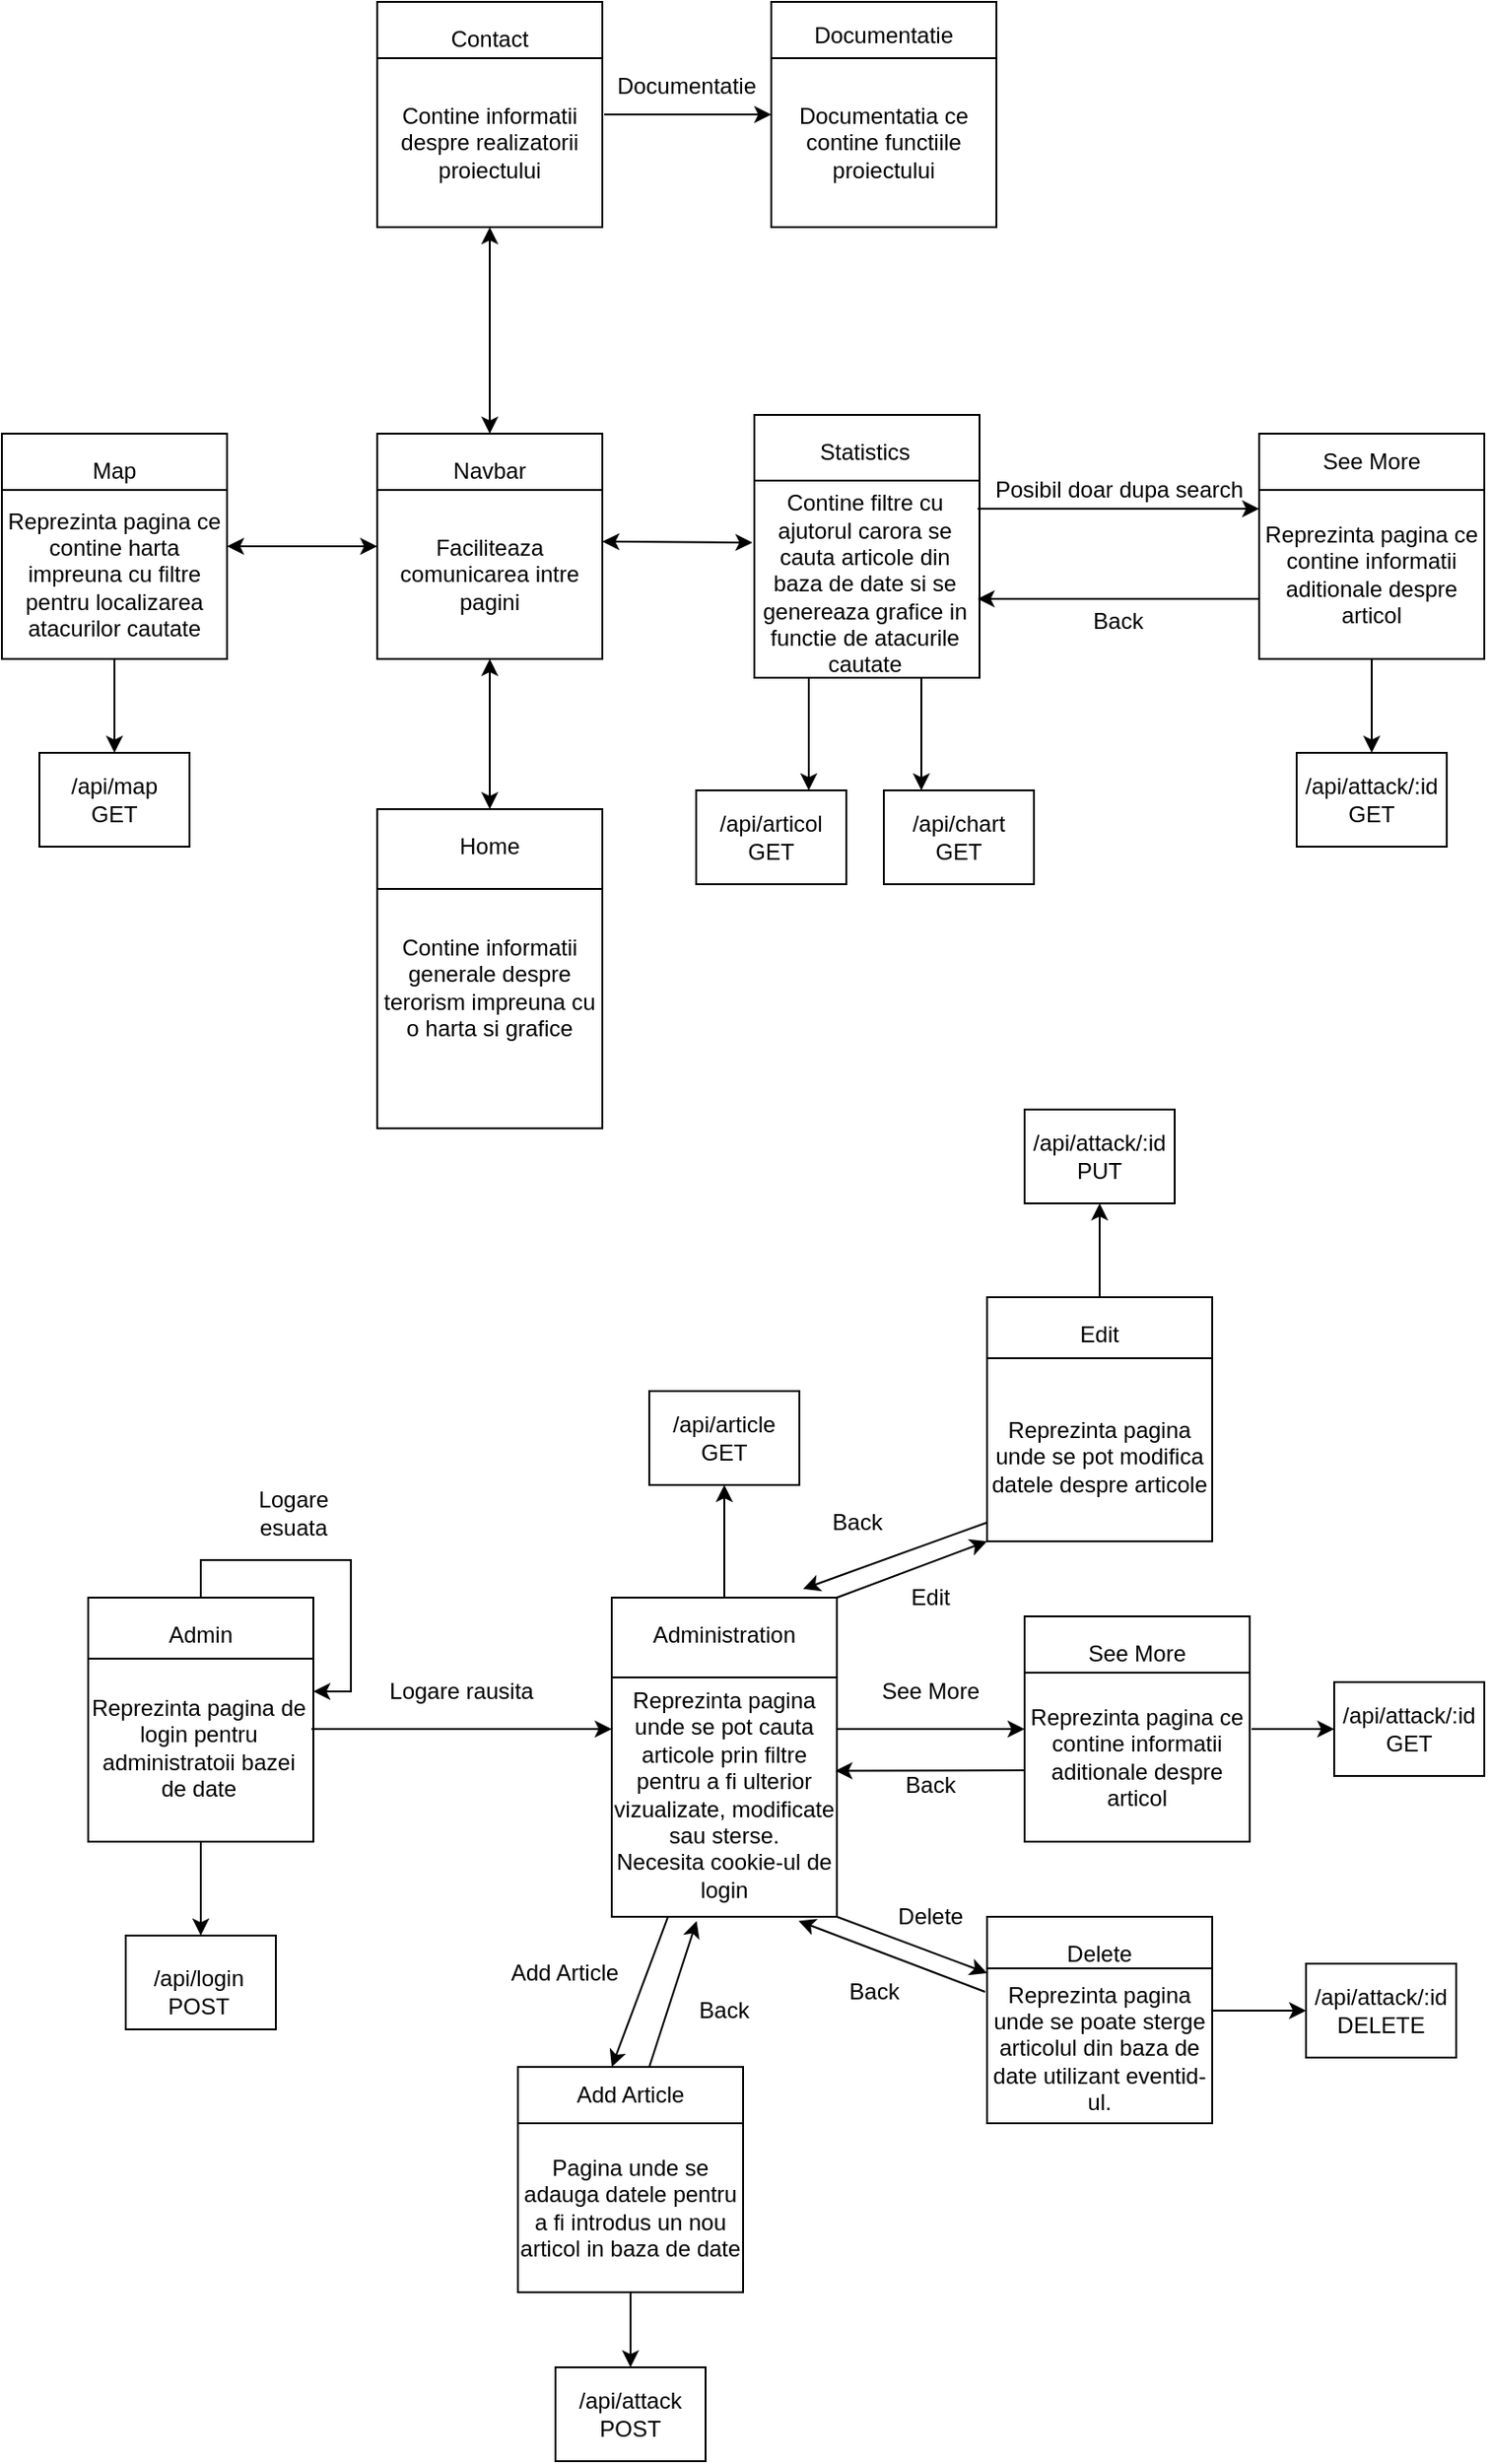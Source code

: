 <mxfile version="14.5.1" type="device"><diagram id="pBKPuqWbOnIOxD5_P45z" name="Page-1"><mxGraphModel dx="1221" dy="681" grid="1" gridSize="10" guides="1" tooltips="1" connect="1" arrows="1" fold="1" page="1" pageScale="1" pageWidth="850" pageHeight="1100" math="0" shadow="0"><root><mxCell id="0"/><mxCell id="1" parent="0"/><mxCell id="vp_EMOWy8XDs6gC2xvlS-1" value="" style="rounded=0;whiteSpace=wrap;html=1;" vertex="1" parent="1"><mxGeometry x="230" y="450" width="120" height="170" as="geometry"/></mxCell><mxCell id="vp_EMOWy8XDs6gC2xvlS-2" value="Home" style="text;html=1;strokeColor=none;fillColor=none;align=center;verticalAlign=middle;whiteSpace=wrap;rounded=0;" vertex="1" parent="1"><mxGeometry x="270" y="460" width="40" height="20" as="geometry"/></mxCell><mxCell id="vp_EMOWy8XDs6gC2xvlS-4" value="" style="endArrow=none;html=1;exitX=0;exitY=0.25;exitDx=0;exitDy=0;entryX=1;entryY=0.25;entryDx=0;entryDy=0;" edge="1" parent="1" source="vp_EMOWy8XDs6gC2xvlS-1" target="vp_EMOWy8XDs6gC2xvlS-1"><mxGeometry width="50" height="50" relative="1" as="geometry"><mxPoint x="280" y="550" as="sourcePoint"/><mxPoint x="330" y="500" as="targetPoint"/></mxGeometry></mxCell><mxCell id="vp_EMOWy8XDs6gC2xvlS-5" value="Contine informatii generale despre terorism impreuna cu o harta si grafice" style="text;html=1;strokeColor=none;fillColor=none;align=center;verticalAlign=middle;whiteSpace=wrap;rounded=0;" vertex="1" parent="1"><mxGeometry x="230" y="500" width="120" height="90" as="geometry"/></mxCell><mxCell id="vp_EMOWy8XDs6gC2xvlS-8" value="" style="rounded=0;whiteSpace=wrap;html=1;" vertex="1" parent="1"><mxGeometry x="230" y="250" width="120" height="120" as="geometry"/></mxCell><mxCell id="vp_EMOWy8XDs6gC2xvlS-9" value="Navbar" style="text;html=1;strokeColor=none;fillColor=none;align=center;verticalAlign=middle;whiteSpace=wrap;rounded=0;" vertex="1" parent="1"><mxGeometry x="230" y="260" width="120" height="20" as="geometry"/></mxCell><mxCell id="vp_EMOWy8XDs6gC2xvlS-10" value="" style="endArrow=none;html=1;entryX=1;entryY=1;entryDx=0;entryDy=0;exitX=0;exitY=0.25;exitDx=0;exitDy=0;" edge="1" parent="1" source="vp_EMOWy8XDs6gC2xvlS-8" target="vp_EMOWy8XDs6gC2xvlS-9"><mxGeometry width="50" height="50" relative="1" as="geometry"><mxPoint x="260" y="340" as="sourcePoint"/><mxPoint x="310" y="290" as="targetPoint"/></mxGeometry></mxCell><mxCell id="vp_EMOWy8XDs6gC2xvlS-11" value="Faciliteaza comunicarea intre pagini" style="text;html=1;strokeColor=none;fillColor=none;align=center;verticalAlign=middle;whiteSpace=wrap;rounded=0;" vertex="1" parent="1"><mxGeometry x="230" y="290" width="120" height="70" as="geometry"/></mxCell><mxCell id="vp_EMOWy8XDs6gC2xvlS-12" value="" style="endArrow=classic;startArrow=classic;html=1;entryX=0.5;entryY=1;entryDx=0;entryDy=0;exitX=0.5;exitY=0;exitDx=0;exitDy=0;" edge="1" parent="1" source="vp_EMOWy8XDs6gC2xvlS-1" target="vp_EMOWy8XDs6gC2xvlS-8"><mxGeometry width="50" height="50" relative="1" as="geometry"><mxPoint x="270" y="430" as="sourcePoint"/><mxPoint x="320" y="380" as="targetPoint"/></mxGeometry></mxCell><mxCell id="vp_EMOWy8XDs6gC2xvlS-14" value="" style="endArrow=classic;startArrow=classic;html=1;exitX=1;exitY=0.25;exitDx=0;exitDy=0;" edge="1" parent="1" source="vp_EMOWy8XDs6gC2xvlS-11"><mxGeometry width="50" height="50" relative="1" as="geometry"><mxPoint x="360" y="307.5" as="sourcePoint"/><mxPoint x="430" y="308" as="targetPoint"/></mxGeometry></mxCell><mxCell id="vp_EMOWy8XDs6gC2xvlS-15" value="" style="endArrow=classic;startArrow=classic;html=1;" edge="1" parent="1"><mxGeometry width="50" height="50" relative="1" as="geometry"><mxPoint x="150" y="310" as="sourcePoint"/><mxPoint x="230" y="310" as="targetPoint"/></mxGeometry></mxCell><mxCell id="vp_EMOWy8XDs6gC2xvlS-16" value="" style="rounded=0;whiteSpace=wrap;html=1;" vertex="1" parent="1"><mxGeometry x="431" y="240" width="120" height="140" as="geometry"/></mxCell><mxCell id="vp_EMOWy8XDs6gC2xvlS-17" value="" style="rounded=0;whiteSpace=wrap;html=1;" vertex="1" parent="1"><mxGeometry x="30" y="250" width="120" height="120" as="geometry"/></mxCell><mxCell id="vp_EMOWy8XDs6gC2xvlS-18" value="" style="endArrow=none;html=1;entryX=1;entryY=0.25;entryDx=0;entryDy=0;exitX=0;exitY=0.25;exitDx=0;exitDy=0;" edge="1" parent="1" source="vp_EMOWy8XDs6gC2xvlS-16" target="vp_EMOWy8XDs6gC2xvlS-16"><mxGeometry width="50" height="50" relative="1" as="geometry"><mxPoint x="460" y="340" as="sourcePoint"/><mxPoint x="510" y="290" as="targetPoint"/></mxGeometry></mxCell><mxCell id="vp_EMOWy8XDs6gC2xvlS-19" value="" style="endArrow=none;html=1;entryX=1;entryY=0.25;entryDx=0;entryDy=0;exitX=0;exitY=0.25;exitDx=0;exitDy=0;" edge="1" parent="1" source="vp_EMOWy8XDs6gC2xvlS-17" target="vp_EMOWy8XDs6gC2xvlS-17"><mxGeometry width="50" height="50" relative="1" as="geometry"><mxPoint x="60" y="330" as="sourcePoint"/><mxPoint x="110" y="280" as="targetPoint"/></mxGeometry></mxCell><mxCell id="vp_EMOWy8XDs6gC2xvlS-20" value="Map" style="text;html=1;strokeColor=none;fillColor=none;align=center;verticalAlign=middle;whiteSpace=wrap;rounded=0;" vertex="1" parent="1"><mxGeometry x="70" y="260" width="40" height="20" as="geometry"/></mxCell><mxCell id="vp_EMOWy8XDs6gC2xvlS-21" value="Statistics" style="text;html=1;strokeColor=none;fillColor=none;align=center;verticalAlign=middle;whiteSpace=wrap;rounded=0;" vertex="1" parent="1"><mxGeometry x="470" y="250" width="40" height="20" as="geometry"/></mxCell><mxCell id="vp_EMOWy8XDs6gC2xvlS-22" value="" style="endArrow=classic;startArrow=classic;html=1;exitX=0.5;exitY=0;exitDx=0;exitDy=0;" edge="1" parent="1"><mxGeometry width="50" height="50" relative="1" as="geometry"><mxPoint x="290" y="250" as="sourcePoint"/><mxPoint x="290" y="140" as="targetPoint"/></mxGeometry></mxCell><mxCell id="vp_EMOWy8XDs6gC2xvlS-23" value="" style="rounded=0;whiteSpace=wrap;html=1;" vertex="1" parent="1"><mxGeometry x="230" y="20" width="120" height="120" as="geometry"/></mxCell><mxCell id="vp_EMOWy8XDs6gC2xvlS-24" value="" style="endArrow=none;html=1;entryX=1;entryY=0.25;entryDx=0;entryDy=0;exitX=0;exitY=0.25;exitDx=0;exitDy=0;" edge="1" parent="1" source="vp_EMOWy8XDs6gC2xvlS-23" target="vp_EMOWy8XDs6gC2xvlS-23"><mxGeometry width="50" height="50" relative="1" as="geometry"><mxPoint x="260" y="100" as="sourcePoint"/><mxPoint x="310" y="50" as="targetPoint"/></mxGeometry></mxCell><mxCell id="vp_EMOWy8XDs6gC2xvlS-25" value="Contact" style="text;html=1;strokeColor=none;fillColor=none;align=center;verticalAlign=middle;whiteSpace=wrap;rounded=0;" vertex="1" parent="1"><mxGeometry x="270" y="30" width="40" height="20" as="geometry"/></mxCell><mxCell id="vp_EMOWy8XDs6gC2xvlS-26" value="Contine informatii despre realizatorii proiectului" style="text;html=1;strokeColor=none;fillColor=none;align=center;verticalAlign=middle;whiteSpace=wrap;rounded=0;" vertex="1" parent="1"><mxGeometry x="230" y="60" width="120" height="70" as="geometry"/></mxCell><mxCell id="vp_EMOWy8XDs6gC2xvlS-27" value="Contine filtre cu ajutorul carora se cauta articole din baza de date si se genereaza grafice in functie de atacurile cautate" style="text;html=1;strokeColor=none;fillColor=none;align=center;verticalAlign=middle;whiteSpace=wrap;rounded=0;" vertex="1" parent="1"><mxGeometry x="430" y="280" width="120" height="100" as="geometry"/></mxCell><mxCell id="vp_EMOWy8XDs6gC2xvlS-29" value="" style="rounded=0;whiteSpace=wrap;html=1;" vertex="1" parent="1"><mxGeometry x="700" y="250" width="120" height="120" as="geometry"/></mxCell><mxCell id="vp_EMOWy8XDs6gC2xvlS-30" value="" style="endArrow=none;html=1;entryX=1;entryY=0.25;entryDx=0;entryDy=0;exitX=0;exitY=0.25;exitDx=0;exitDy=0;" edge="1" parent="1" source="vp_EMOWy8XDs6gC2xvlS-29" target="vp_EMOWy8XDs6gC2xvlS-29"><mxGeometry width="50" height="50" relative="1" as="geometry"><mxPoint x="730" y="330" as="sourcePoint"/><mxPoint x="780" y="280" as="targetPoint"/></mxGeometry></mxCell><mxCell id="vp_EMOWy8XDs6gC2xvlS-31" value="See More" style="text;html=1;strokeColor=none;fillColor=none;align=center;verticalAlign=middle;whiteSpace=wrap;rounded=0;" vertex="1" parent="1"><mxGeometry x="700" y="250" width="120" height="30" as="geometry"/></mxCell><mxCell id="vp_EMOWy8XDs6gC2xvlS-32" value="Reprezinta pagina ce contine informatii aditionale despre articol" style="text;html=1;strokeColor=none;fillColor=none;align=center;verticalAlign=middle;whiteSpace=wrap;rounded=0;" vertex="1" parent="1"><mxGeometry x="700" y="290" width="120" height="70" as="geometry"/></mxCell><mxCell id="vp_EMOWy8XDs6gC2xvlS-35" value="Posibil doar dupa search" style="text;html=1;align=center;verticalAlign=middle;resizable=0;points=[];autosize=1;" vertex="1" parent="1"><mxGeometry x="550" y="270" width="150" height="20" as="geometry"/></mxCell><mxCell id="vp_EMOWy8XDs6gC2xvlS-36" value="" style="endArrow=classic;html=1;entryX=0;entryY=0;entryDx=0;entryDy=0;" edge="1" parent="1" target="vp_EMOWy8XDs6gC2xvlS-32"><mxGeometry width="50" height="50" relative="1" as="geometry"><mxPoint x="550" y="290" as="sourcePoint"/><mxPoint x="630" y="290" as="targetPoint"/></mxGeometry></mxCell><mxCell id="vp_EMOWy8XDs6gC2xvlS-37" value="" style="endArrow=classic;html=1;" edge="1" parent="1"><mxGeometry width="50" height="50" relative="1" as="geometry"><mxPoint x="700" y="338" as="sourcePoint"/><mxPoint x="550" y="338" as="targetPoint"/></mxGeometry></mxCell><mxCell id="vp_EMOWy8XDs6gC2xvlS-38" value="Back" style="text;html=1;strokeColor=none;fillColor=none;align=center;verticalAlign=middle;whiteSpace=wrap;rounded=0;" vertex="1" parent="1"><mxGeometry x="590" y="340" width="70" height="20" as="geometry"/></mxCell><mxCell id="vp_EMOWy8XDs6gC2xvlS-39" value="Reprezinta pagina ce contine harta impreuna cu filtre pentru localizarea atacurilor cautate" style="text;html=1;strokeColor=none;fillColor=none;align=center;verticalAlign=middle;whiteSpace=wrap;rounded=0;" vertex="1" parent="1"><mxGeometry x="30" y="290" width="120" height="70" as="geometry"/></mxCell><mxCell id="vp_EMOWy8XDs6gC2xvlS-41" value="" style="rounded=0;whiteSpace=wrap;html=1;" vertex="1" parent="1"><mxGeometry x="76" y="870" width="120" height="130" as="geometry"/></mxCell><mxCell id="vp_EMOWy8XDs6gC2xvlS-42" value="Admin" style="text;html=1;strokeColor=none;fillColor=none;align=center;verticalAlign=middle;whiteSpace=wrap;rounded=0;" vertex="1" parent="1"><mxGeometry x="116" y="880" width="40" height="20" as="geometry"/></mxCell><mxCell id="vp_EMOWy8XDs6gC2xvlS-43" value="" style="endArrow=none;html=1;entryX=1;entryY=0.25;entryDx=0;entryDy=0;exitX=0;exitY=0.25;exitDx=0;exitDy=0;" edge="1" parent="1" source="vp_EMOWy8XDs6gC2xvlS-41" target="vp_EMOWy8XDs6gC2xvlS-41"><mxGeometry width="50" height="50" relative="1" as="geometry"><mxPoint x="95" y="970" as="sourcePoint"/><mxPoint x="145" y="920" as="targetPoint"/></mxGeometry></mxCell><mxCell id="vp_EMOWy8XDs6gC2xvlS-44" value="Reprezinta pagina de login pentru administratoii bazei de date" style="text;html=1;strokeColor=none;fillColor=none;align=center;verticalAlign=middle;whiteSpace=wrap;rounded=0;" vertex="1" parent="1"><mxGeometry x="75" y="910" width="120" height="80" as="geometry"/></mxCell><mxCell id="vp_EMOWy8XDs6gC2xvlS-45" value="" style="endArrow=classic;html=1;exitX=1;exitY=0.375;exitDx=0;exitDy=0;exitPerimeter=0;" edge="1" parent="1" source="vp_EMOWy8XDs6gC2xvlS-44"><mxGeometry width="50" height="50" relative="1" as="geometry"><mxPoint x="245" y="950" as="sourcePoint"/><mxPoint x="355" y="940" as="targetPoint"/></mxGeometry></mxCell><mxCell id="vp_EMOWy8XDs6gC2xvlS-46" value="" style="rounded=0;whiteSpace=wrap;html=1;" vertex="1" parent="1"><mxGeometry x="355" y="870" width="120" height="170" as="geometry"/></mxCell><mxCell id="vp_EMOWy8XDs6gC2xvlS-47" value="Logare rausita" style="text;html=1;strokeColor=none;fillColor=none;align=center;verticalAlign=middle;whiteSpace=wrap;rounded=0;" vertex="1" parent="1"><mxGeometry x="210" y="910" width="130" height="20" as="geometry"/></mxCell><mxCell id="vp_EMOWy8XDs6gC2xvlS-48" style="edgeStyle=orthogonalEdgeStyle;rounded=0;orthogonalLoop=1;jettySize=auto;html=1;exitX=0.5;exitY=0;exitDx=0;exitDy=0;" edge="1" parent="1" source="vp_EMOWy8XDs6gC2xvlS-41"><mxGeometry relative="1" as="geometry"><mxPoint x="196" y="920" as="targetPoint"/><Array as="points"><mxPoint x="136" y="850"/><mxPoint x="216" y="850"/><mxPoint x="216" y="920"/><mxPoint x="196" y="920"/></Array></mxGeometry></mxCell><mxCell id="vp_EMOWy8XDs6gC2xvlS-49" value="Logare esuata" style="text;html=1;strokeColor=none;fillColor=none;align=center;verticalAlign=middle;whiteSpace=wrap;rounded=0;" vertex="1" parent="1"><mxGeometry x="156" y="810" width="59" height="30" as="geometry"/></mxCell><mxCell id="vp_EMOWy8XDs6gC2xvlS-50" value="" style="endArrow=none;html=1;entryX=1;entryY=0.25;entryDx=0;entryDy=0;exitX=0;exitY=0.25;exitDx=0;exitDy=0;" edge="1" parent="1" source="vp_EMOWy8XDs6gC2xvlS-46" target="vp_EMOWy8XDs6gC2xvlS-46"><mxGeometry width="50" height="50" relative="1" as="geometry"><mxPoint x="395" y="940" as="sourcePoint"/><mxPoint x="445" y="890" as="targetPoint"/></mxGeometry></mxCell><mxCell id="vp_EMOWy8XDs6gC2xvlS-51" value="Administration" style="text;html=1;strokeColor=none;fillColor=none;align=center;verticalAlign=middle;whiteSpace=wrap;rounded=0;" vertex="1" parent="1"><mxGeometry x="365" y="880" width="100" height="20" as="geometry"/></mxCell><mxCell id="vp_EMOWy8XDs6gC2xvlS-52" value="Reprezinta pagina unde se pot cauta articole prin filtre pentru a fi ulterior vizualizate, modificate sau sterse.&lt;br&gt;Necesita cookie-ul de login" style="text;html=1;strokeColor=none;fillColor=none;align=center;verticalAlign=middle;whiteSpace=wrap;rounded=0;" vertex="1" parent="1"><mxGeometry x="355" y="910" width="120" height="130" as="geometry"/></mxCell><mxCell id="vp_EMOWy8XDs6gC2xvlS-55" value="" style="endArrow=classic;html=1;" edge="1" parent="1"><mxGeometry width="50" height="50" relative="1" as="geometry"><mxPoint x="475" y="870" as="sourcePoint"/><mxPoint x="555" y="840" as="targetPoint"/></mxGeometry></mxCell><mxCell id="vp_EMOWy8XDs6gC2xvlS-56" value="" style="endArrow=classic;html=1;" edge="1" parent="1"><mxGeometry width="50" height="50" relative="1" as="geometry"><mxPoint x="475" y="940" as="sourcePoint"/><mxPoint x="575" y="940" as="targetPoint"/></mxGeometry></mxCell><mxCell id="vp_EMOWy8XDs6gC2xvlS-57" value="" style="endArrow=classic;html=1;entryX=0.85;entryY=-0.027;entryDx=0;entryDy=0;entryPerimeter=0;" edge="1" parent="1" target="vp_EMOWy8XDs6gC2xvlS-46"><mxGeometry width="50" height="50" relative="1" as="geometry"><mxPoint x="555" y="830" as="sourcePoint"/><mxPoint x="545" y="780" as="targetPoint"/></mxGeometry></mxCell><mxCell id="vp_EMOWy8XDs6gC2xvlS-58" value="" style="endArrow=classic;html=1;entryX=1.01;entryY=0.402;entryDx=0;entryDy=0;entryPerimeter=0;" edge="1" parent="1"><mxGeometry width="50" height="50" relative="1" as="geometry"><mxPoint x="575" y="962" as="sourcePoint"/><mxPoint x="474.2" y="962.26" as="targetPoint"/></mxGeometry></mxCell><mxCell id="vp_EMOWy8XDs6gC2xvlS-59" value="" style="endArrow=classic;html=1;" edge="1" parent="1"><mxGeometry width="50" height="50" relative="1" as="geometry"><mxPoint x="475" y="1040" as="sourcePoint"/><mxPoint x="555" y="1070" as="targetPoint"/></mxGeometry></mxCell><mxCell id="vp_EMOWy8XDs6gC2xvlS-60" value="" style="endArrow=classic;html=1;entryX=0.83;entryY=1.017;entryDx=0;entryDy=0;entryPerimeter=0;" edge="1" parent="1" target="vp_EMOWy8XDs6gC2xvlS-52"><mxGeometry width="50" height="50" relative="1" as="geometry"><mxPoint x="554" y="1080" as="sourcePoint"/><mxPoint x="535" y="1100" as="targetPoint"/></mxGeometry></mxCell><mxCell id="vp_EMOWy8XDs6gC2xvlS-61" value="" style="rounded=0;whiteSpace=wrap;html=1;" vertex="1" parent="1"><mxGeometry x="555" y="710" width="120" height="130" as="geometry"/></mxCell><mxCell id="vp_EMOWy8XDs6gC2xvlS-62" value="" style="endArrow=none;html=1;entryX=1;entryY=0.25;entryDx=0;entryDy=0;exitX=0;exitY=0.25;exitDx=0;exitDy=0;" edge="1" parent="1" source="vp_EMOWy8XDs6gC2xvlS-61" target="vp_EMOWy8XDs6gC2xvlS-61"><mxGeometry width="50" height="50" relative="1" as="geometry"><mxPoint x="585" y="800" as="sourcePoint"/><mxPoint x="635" y="750" as="targetPoint"/></mxGeometry></mxCell><mxCell id="vp_EMOWy8XDs6gC2xvlS-63" value="Edit" style="text;html=1;strokeColor=none;fillColor=none;align=center;verticalAlign=middle;whiteSpace=wrap;rounded=0;" vertex="1" parent="1"><mxGeometry x="595" y="720" width="40" height="20" as="geometry"/></mxCell><mxCell id="vp_EMOWy8XDs6gC2xvlS-64" value="Reprezinta pagina unde se pot modifica datele despre articole" style="text;html=1;strokeColor=none;fillColor=none;align=center;verticalAlign=middle;whiteSpace=wrap;rounded=0;" vertex="1" parent="1"><mxGeometry x="555" y="750" width="120" height="90" as="geometry"/></mxCell><mxCell id="vp_EMOWy8XDs6gC2xvlS-65" value="Edit" style="text;html=1;strokeColor=none;fillColor=none;align=center;verticalAlign=middle;whiteSpace=wrap;rounded=0;" vertex="1" parent="1"><mxGeometry x="505" y="860" width="40" height="20" as="geometry"/></mxCell><mxCell id="vp_EMOWy8XDs6gC2xvlS-66" value="Back" style="text;html=1;strokeColor=none;fillColor=none;align=center;verticalAlign=middle;whiteSpace=wrap;rounded=0;" vertex="1" parent="1"><mxGeometry x="466" y="820" width="40" height="20" as="geometry"/></mxCell><mxCell id="vp_EMOWy8XDs6gC2xvlS-67" value="See More" style="text;html=1;strokeColor=none;fillColor=none;align=center;verticalAlign=middle;whiteSpace=wrap;rounded=0;" vertex="1" parent="1"><mxGeometry x="495" y="910" width="60" height="20" as="geometry"/></mxCell><mxCell id="vp_EMOWy8XDs6gC2xvlS-68" value="" style="rounded=0;whiteSpace=wrap;html=1;" vertex="1" parent="1"><mxGeometry x="575" y="880" width="120" height="120" as="geometry"/></mxCell><mxCell id="vp_EMOWy8XDs6gC2xvlS-69" value="" style="endArrow=none;html=1;entryX=1;entryY=0.25;entryDx=0;entryDy=0;exitX=0;exitY=0.25;exitDx=0;exitDy=0;" edge="1" parent="1" source="vp_EMOWy8XDs6gC2xvlS-68" target="vp_EMOWy8XDs6gC2xvlS-68"><mxGeometry width="50" height="50" relative="1" as="geometry"><mxPoint x="625" y="960" as="sourcePoint"/><mxPoint x="675" y="910" as="targetPoint"/></mxGeometry></mxCell><mxCell id="vp_EMOWy8XDs6gC2xvlS-70" value="See More" style="text;html=1;strokeColor=none;fillColor=none;align=center;verticalAlign=middle;whiteSpace=wrap;rounded=0;" vertex="1" parent="1"><mxGeometry x="575" y="890" width="120" height="20" as="geometry"/></mxCell><mxCell id="vp_EMOWy8XDs6gC2xvlS-71" value="Reprezinta pagina ce contine informatii aditionale despre articol" style="text;html=1;strokeColor=none;fillColor=none;align=center;verticalAlign=middle;whiteSpace=wrap;rounded=0;" vertex="1" parent="1"><mxGeometry x="575" y="910" width="120" height="90" as="geometry"/></mxCell><mxCell id="vp_EMOWy8XDs6gC2xvlS-72" value="" style="rounded=0;whiteSpace=wrap;html=1;" vertex="1" parent="1"><mxGeometry x="555" y="1040" width="120" height="110" as="geometry"/></mxCell><mxCell id="vp_EMOWy8XDs6gC2xvlS-73" value="" style="endArrow=none;html=1;entryX=1;entryY=0.25;entryDx=0;entryDy=0;exitX=0;exitY=0.25;exitDx=0;exitDy=0;" edge="1" parent="1" source="vp_EMOWy8XDs6gC2xvlS-72" target="vp_EMOWy8XDs6gC2xvlS-72"><mxGeometry width="50" height="50" relative="1" as="geometry"><mxPoint x="585" y="1110" as="sourcePoint"/><mxPoint x="635" y="1060" as="targetPoint"/></mxGeometry></mxCell><mxCell id="vp_EMOWy8XDs6gC2xvlS-74" value="Delete" style="text;html=1;strokeColor=none;fillColor=none;align=center;verticalAlign=middle;whiteSpace=wrap;rounded=0;" vertex="1" parent="1"><mxGeometry x="595" y="1050" width="40" height="20" as="geometry"/></mxCell><mxCell id="vp_EMOWy8XDs6gC2xvlS-75" value="Reprezinta pagina unde se poate sterge articolul din baza de date utilizant eventid-ul." style="text;html=1;strokeColor=none;fillColor=none;align=center;verticalAlign=middle;whiteSpace=wrap;rounded=0;" vertex="1" parent="1"><mxGeometry x="555" y="1070" width="120" height="80" as="geometry"/></mxCell><mxCell id="vp_EMOWy8XDs6gC2xvlS-76" value="Back" style="text;html=1;strokeColor=none;fillColor=none;align=center;verticalAlign=middle;whiteSpace=wrap;rounded=0;" vertex="1" parent="1"><mxGeometry x="505" y="960" width="40" height="20" as="geometry"/></mxCell><mxCell id="vp_EMOWy8XDs6gC2xvlS-77" value="Back" style="text;html=1;strokeColor=none;fillColor=none;align=center;verticalAlign=middle;whiteSpace=wrap;rounded=0;" vertex="1" parent="1"><mxGeometry x="475" y="1070" width="40" height="20" as="geometry"/></mxCell><mxCell id="vp_EMOWy8XDs6gC2xvlS-78" value="Delete" style="text;html=1;strokeColor=none;fillColor=none;align=center;verticalAlign=middle;whiteSpace=wrap;rounded=0;" vertex="1" parent="1"><mxGeometry x="505" y="1030" width="40" height="20" as="geometry"/></mxCell><mxCell id="vp_EMOWy8XDs6gC2xvlS-79" value="" style="endArrow=classic;html=1;entryX=0;entryY=0.5;entryDx=0;entryDy=0;" edge="1" parent="1" target="vp_EMOWy8XDs6gC2xvlS-82"><mxGeometry width="50" height="50" relative="1" as="geometry"><mxPoint x="351" y="80" as="sourcePoint"/><mxPoint x="436" y="80" as="targetPoint"/></mxGeometry></mxCell><mxCell id="vp_EMOWy8XDs6gC2xvlS-82" value="" style="rounded=0;whiteSpace=wrap;html=1;" vertex="1" parent="1"><mxGeometry x="440" y="20" width="120" height="120" as="geometry"/></mxCell><mxCell id="vp_EMOWy8XDs6gC2xvlS-83" value="" style="endArrow=none;html=1;entryX=1;entryY=0.25;entryDx=0;entryDy=0;exitX=0;exitY=0.25;exitDx=0;exitDy=0;" edge="1" parent="1" source="vp_EMOWy8XDs6gC2xvlS-82" target="vp_EMOWy8XDs6gC2xvlS-82"><mxGeometry width="50" height="50" relative="1" as="geometry"><mxPoint x="500" y="90" as="sourcePoint"/><mxPoint x="550" y="40" as="targetPoint"/></mxGeometry></mxCell><mxCell id="vp_EMOWy8XDs6gC2xvlS-84" value="Documentatie" style="text;html=1;strokeColor=none;fillColor=none;align=center;verticalAlign=middle;whiteSpace=wrap;rounded=0;" vertex="1" parent="1"><mxGeometry x="450" y="28" width="100" height="20" as="geometry"/></mxCell><mxCell id="vp_EMOWy8XDs6gC2xvlS-85" value="Documentatia ce contine functiile proiectului" style="text;html=1;strokeColor=none;fillColor=none;align=center;verticalAlign=middle;whiteSpace=wrap;rounded=0;" vertex="1" parent="1"><mxGeometry x="450" y="60" width="100" height="70" as="geometry"/></mxCell><mxCell id="vp_EMOWy8XDs6gC2xvlS-86" value="Documentatie" style="text;html=1;strokeColor=none;fillColor=none;align=center;verticalAlign=middle;whiteSpace=wrap;rounded=0;" vertex="1" parent="1"><mxGeometry x="350" y="55" width="90" height="20" as="geometry"/></mxCell><mxCell id="vp_EMOWy8XDs6gC2xvlS-87" value="" style="endArrow=classic;html=1;exitX=0.25;exitY=1;exitDx=0;exitDy=0;" edge="1" parent="1" source="vp_EMOWy8XDs6gC2xvlS-52"><mxGeometry width="50" height="50" relative="1" as="geometry"><mxPoint x="285" y="1110" as="sourcePoint"/><mxPoint x="355" y="1120" as="targetPoint"/></mxGeometry></mxCell><mxCell id="vp_EMOWy8XDs6gC2xvlS-88" value="" style="endArrow=classic;html=1;entryX=0.377;entryY=1.017;entryDx=0;entryDy=0;entryPerimeter=0;" edge="1" parent="1" target="vp_EMOWy8XDs6gC2xvlS-52"><mxGeometry width="50" height="50" relative="1" as="geometry"><mxPoint x="375" y="1120" as="sourcePoint"/><mxPoint x="425" y="1170" as="targetPoint"/></mxGeometry></mxCell><mxCell id="vp_EMOWy8XDs6gC2xvlS-89" value="Add Article" style="text;html=1;strokeColor=none;fillColor=none;align=center;verticalAlign=middle;whiteSpace=wrap;rounded=0;" vertex="1" parent="1"><mxGeometry x="295" y="1060" width="70" height="20" as="geometry"/></mxCell><mxCell id="vp_EMOWy8XDs6gC2xvlS-90" value="Back" style="text;html=1;strokeColor=none;fillColor=none;align=center;verticalAlign=middle;whiteSpace=wrap;rounded=0;" vertex="1" parent="1"><mxGeometry x="395" y="1080" width="40" height="20" as="geometry"/></mxCell><mxCell id="vp_EMOWy8XDs6gC2xvlS-91" value="" style="rounded=0;whiteSpace=wrap;html=1;" vertex="1" parent="1"><mxGeometry x="305" y="1120" width="120" height="120" as="geometry"/></mxCell><mxCell id="vp_EMOWy8XDs6gC2xvlS-92" value="" style="endArrow=none;html=1;entryX=1;entryY=0.25;entryDx=0;entryDy=0;exitX=0;exitY=0.25;exitDx=0;exitDy=0;" edge="1" parent="1" source="vp_EMOWy8XDs6gC2xvlS-91" target="vp_EMOWy8XDs6gC2xvlS-91"><mxGeometry width="50" height="50" relative="1" as="geometry"><mxPoint x="335" y="1190" as="sourcePoint"/><mxPoint x="385" y="1140" as="targetPoint"/></mxGeometry></mxCell><mxCell id="vp_EMOWy8XDs6gC2xvlS-93" value="Add Article" style="text;html=1;strokeColor=none;fillColor=none;align=center;verticalAlign=middle;whiteSpace=wrap;rounded=0;" vertex="1" parent="1"><mxGeometry x="315" y="1125" width="100" height="20" as="geometry"/></mxCell><mxCell id="vp_EMOWy8XDs6gC2xvlS-94" value="Pagina unde se adauga datele pentru a fi introdus un nou articol in baza de date" style="text;html=1;strokeColor=none;fillColor=none;align=center;verticalAlign=middle;whiteSpace=wrap;rounded=0;" vertex="1" parent="1"><mxGeometry x="305" y="1150" width="120" height="90" as="geometry"/></mxCell><mxCell id="vp_EMOWy8XDs6gC2xvlS-99" value="" style="endArrow=classic;html=1;exitX=0.5;exitY=1;exitDx=0;exitDy=0;" edge="1" parent="1" source="vp_EMOWy8XDs6gC2xvlS-41"><mxGeometry width="50" height="50" relative="1" as="geometry"><mxPoint x="55" y="1120" as="sourcePoint"/><mxPoint x="136" y="1050" as="targetPoint"/></mxGeometry></mxCell><mxCell id="vp_EMOWy8XDs6gC2xvlS-100" value="" style="rounded=0;whiteSpace=wrap;html=1;" vertex="1" parent="1"><mxGeometry x="96" y="1050" width="80" height="50" as="geometry"/></mxCell><mxCell id="vp_EMOWy8XDs6gC2xvlS-101" value="/api/login POST" style="text;html=1;strokeColor=none;fillColor=none;align=center;verticalAlign=middle;whiteSpace=wrap;rounded=0;" vertex="1" parent="1"><mxGeometry x="95" y="1060" width="80" height="40" as="geometry"/></mxCell><mxCell id="vp_EMOWy8XDs6gC2xvlS-102" value="" style="endArrow=classic;html=1;exitX=0.5;exitY=0;exitDx=0;exitDy=0;" edge="1" parent="1" source="vp_EMOWy8XDs6gC2xvlS-46"><mxGeometry width="50" height="50" relative="1" as="geometry"><mxPoint x="425" y="860" as="sourcePoint"/><mxPoint x="415" y="810" as="targetPoint"/></mxGeometry></mxCell><mxCell id="vp_EMOWy8XDs6gC2xvlS-103" value="" style="rounded=0;whiteSpace=wrap;html=1;" vertex="1" parent="1"><mxGeometry x="375" y="760" width="80" height="50" as="geometry"/></mxCell><mxCell id="vp_EMOWy8XDs6gC2xvlS-105" value="/api/article&lt;br&gt;GET" style="text;html=1;strokeColor=none;fillColor=none;align=center;verticalAlign=middle;whiteSpace=wrap;rounded=0;" vertex="1" parent="1"><mxGeometry x="375" y="760" width="80" height="50" as="geometry"/></mxCell><mxCell id="vp_EMOWy8XDs6gC2xvlS-106" value="" style="endArrow=classic;html=1;exitX=0.5;exitY=1;exitDx=0;exitDy=0;" edge="1" parent="1" source="vp_EMOWy8XDs6gC2xvlS-94"><mxGeometry width="50" height="50" relative="1" as="geometry"><mxPoint x="365" y="1290" as="sourcePoint"/><mxPoint x="365" y="1280" as="targetPoint"/></mxGeometry></mxCell><mxCell id="vp_EMOWy8XDs6gC2xvlS-107" value="" style="rounded=0;whiteSpace=wrap;html=1;" vertex="1" parent="1"><mxGeometry x="325" y="1280" width="80" height="50" as="geometry"/></mxCell><mxCell id="vp_EMOWy8XDs6gC2xvlS-109" value="/api/attack&lt;br&gt;POST" style="text;html=1;strokeColor=none;fillColor=none;align=center;verticalAlign=middle;whiteSpace=wrap;rounded=0;" vertex="1" parent="1"><mxGeometry x="345" y="1295" width="40" height="20" as="geometry"/></mxCell><mxCell id="vp_EMOWy8XDs6gC2xvlS-110" value="" style="rounded=0;whiteSpace=wrap;html=1;" vertex="1" parent="1"><mxGeometry x="725" y="1065" width="80" height="50" as="geometry"/></mxCell><mxCell id="vp_EMOWy8XDs6gC2xvlS-111" value="" style="endArrow=classic;html=1;entryX=0;entryY=0.5;entryDx=0;entryDy=0;exitX=1;exitY=0.25;exitDx=0;exitDy=0;exitPerimeter=0;" edge="1" parent="1" source="vp_EMOWy8XDs6gC2xvlS-75" target="vp_EMOWy8XDs6gC2xvlS-110"><mxGeometry width="50" height="50" relative="1" as="geometry"><mxPoint x="675" y="1100" as="sourcePoint"/><mxPoint x="725" y="1050" as="targetPoint"/></mxGeometry></mxCell><mxCell id="vp_EMOWy8XDs6gC2xvlS-112" value="/api/attack/:id&lt;br&gt;DELETE" style="text;html=1;strokeColor=none;fillColor=none;align=center;verticalAlign=middle;whiteSpace=wrap;rounded=0;" vertex="1" parent="1"><mxGeometry x="745" y="1080" width="40" height="20" as="geometry"/></mxCell><mxCell id="vp_EMOWy8XDs6gC2xvlS-113" value="" style="endArrow=classic;html=1;exitX=0.5;exitY=0;exitDx=0;exitDy=0;" edge="1" parent="1" source="vp_EMOWy8XDs6gC2xvlS-61"><mxGeometry width="50" height="50" relative="1" as="geometry"><mxPoint x="605" y="710" as="sourcePoint"/><mxPoint x="615" y="660" as="targetPoint"/></mxGeometry></mxCell><mxCell id="vp_EMOWy8XDs6gC2xvlS-115" value="" style="rounded=0;whiteSpace=wrap;html=1;" vertex="1" parent="1"><mxGeometry x="575" y="610" width="80" height="50" as="geometry"/></mxCell><mxCell id="vp_EMOWy8XDs6gC2xvlS-116" value="/api/attack/:id&lt;br&gt;PUT&lt;br&gt;" style="text;html=1;strokeColor=none;fillColor=none;align=center;verticalAlign=middle;whiteSpace=wrap;rounded=0;" vertex="1" parent="1"><mxGeometry x="595" y="625" width="40" height="20" as="geometry"/></mxCell><mxCell id="vp_EMOWy8XDs6gC2xvlS-117" value="" style="endArrow=classic;html=1;exitX=0.25;exitY=1;exitDx=0;exitDy=0;" edge="1" parent="1" source="vp_EMOWy8XDs6gC2xvlS-27"><mxGeometry width="50" height="50" relative="1" as="geometry"><mxPoint x="460" y="470" as="sourcePoint"/><mxPoint x="460" y="440" as="targetPoint"/></mxGeometry></mxCell><mxCell id="vp_EMOWy8XDs6gC2xvlS-118" value="" style="rounded=0;whiteSpace=wrap;html=1;" vertex="1" parent="1"><mxGeometry x="400" y="440" width="80" height="50" as="geometry"/></mxCell><mxCell id="vp_EMOWy8XDs6gC2xvlS-119" value="" style="endArrow=classic;html=1;exitX=0.25;exitY=1;exitDx=0;exitDy=0;" edge="1" parent="1"><mxGeometry width="50" height="50" relative="1" as="geometry"><mxPoint x="520" y="380" as="sourcePoint"/><mxPoint x="520" y="440" as="targetPoint"/></mxGeometry></mxCell><mxCell id="vp_EMOWy8XDs6gC2xvlS-120" value="" style="rounded=0;whiteSpace=wrap;html=1;" vertex="1" parent="1"><mxGeometry x="500" y="440" width="80" height="50" as="geometry"/></mxCell><mxCell id="vp_EMOWy8XDs6gC2xvlS-121" value="/api/articol&lt;br&gt;GET" style="text;html=1;strokeColor=none;fillColor=none;align=center;verticalAlign=middle;whiteSpace=wrap;rounded=0;" vertex="1" parent="1"><mxGeometry x="420" y="455" width="40" height="20" as="geometry"/></mxCell><mxCell id="vp_EMOWy8XDs6gC2xvlS-122" value="/api/chart&lt;br&gt;GET" style="text;html=1;strokeColor=none;fillColor=none;align=center;verticalAlign=middle;whiteSpace=wrap;rounded=0;" vertex="1" parent="1"><mxGeometry x="520" y="455" width="40" height="20" as="geometry"/></mxCell><mxCell id="vp_EMOWy8XDs6gC2xvlS-123" value="" style="endArrow=classic;html=1;exitX=0.5;exitY=1;exitDx=0;exitDy=0;" edge="1" parent="1" source="vp_EMOWy8XDs6gC2xvlS-17"><mxGeometry width="50" height="50" relative="1" as="geometry"><mxPoint x="110" y="440" as="sourcePoint"/><mxPoint x="90" y="420" as="targetPoint"/></mxGeometry></mxCell><mxCell id="vp_EMOWy8XDs6gC2xvlS-126" value="" style="rounded=0;whiteSpace=wrap;html=1;" vertex="1" parent="1"><mxGeometry x="50" y="420" width="80" height="50" as="geometry"/></mxCell><mxCell id="vp_EMOWy8XDs6gC2xvlS-127" value="/api/map&lt;br&gt;GET" style="text;html=1;strokeColor=none;fillColor=none;align=center;verticalAlign=middle;whiteSpace=wrap;rounded=0;" vertex="1" parent="1"><mxGeometry x="70" y="435" width="40" height="20" as="geometry"/></mxCell><mxCell id="vp_EMOWy8XDs6gC2xvlS-128" value="" style="endArrow=classic;html=1;exitX=0.5;exitY=1;exitDx=0;exitDy=0;" edge="1" parent="1" source="vp_EMOWy8XDs6gC2xvlS-29"><mxGeometry width="50" height="50" relative="1" as="geometry"><mxPoint x="800" y="210" as="sourcePoint"/><mxPoint x="760" y="420" as="targetPoint"/></mxGeometry></mxCell><mxCell id="vp_EMOWy8XDs6gC2xvlS-129" value="" style="rounded=0;whiteSpace=wrap;html=1;" vertex="1" parent="1"><mxGeometry x="720" y="420" width="80" height="50" as="geometry"/></mxCell><mxCell id="vp_EMOWy8XDs6gC2xvlS-130" value="/api/attack/:id&lt;br&gt;GET" style="text;html=1;strokeColor=none;fillColor=none;align=center;verticalAlign=middle;whiteSpace=wrap;rounded=0;" vertex="1" parent="1"><mxGeometry x="740" y="435" width="40" height="20" as="geometry"/></mxCell><mxCell id="vp_EMOWy8XDs6gC2xvlS-131" value="" style="rounded=0;whiteSpace=wrap;html=1;" vertex="1" parent="1"><mxGeometry x="740" y="915" width="80" height="50" as="geometry"/></mxCell><mxCell id="vp_EMOWy8XDs6gC2xvlS-132" value="/api/attack/:id&lt;br&gt;GET" style="text;html=1;strokeColor=none;fillColor=none;align=center;verticalAlign=middle;whiteSpace=wrap;rounded=0;" vertex="1" parent="1"><mxGeometry x="760" y="930" width="40" height="20" as="geometry"/></mxCell><mxCell id="vp_EMOWy8XDs6gC2xvlS-133" value="" style="endArrow=classic;html=1;exitX=1.033;exitY=0.333;exitDx=0;exitDy=0;exitPerimeter=0;" edge="1" parent="1"><mxGeometry width="50" height="50" relative="1" as="geometry"><mxPoint x="695.96" y="939.97" as="sourcePoint"/><mxPoint x="740" y="940" as="targetPoint"/></mxGeometry></mxCell></root></mxGraphModel></diagram></mxfile>